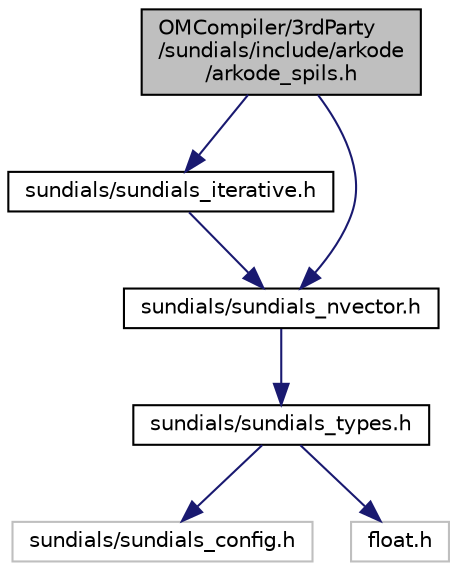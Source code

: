 digraph "OMCompiler/3rdParty/sundials/include/arkode/arkode_spils.h"
{
  edge [fontname="Helvetica",fontsize="10",labelfontname="Helvetica",labelfontsize="10"];
  node [fontname="Helvetica",fontsize="10",shape=record];
  Node0 [label="OMCompiler/3rdParty\l/sundials/include/arkode\l/arkode_spils.h",height=0.2,width=0.4,color="black", fillcolor="grey75", style="filled", fontcolor="black"];
  Node0 -> Node1 [color="midnightblue",fontsize="10",style="solid",fontname="Helvetica"];
  Node1 [label="sundials/sundials_iterative.h",height=0.2,width=0.4,color="black", fillcolor="white", style="filled",URL="$d5/dfb/sundials__iterative_8h.html"];
  Node1 -> Node2 [color="midnightblue",fontsize="10",style="solid",fontname="Helvetica"];
  Node2 [label="sundials/sundials_nvector.h",height=0.2,width=0.4,color="black", fillcolor="white", style="filled",URL="$dc/dc8/sundials__nvector_8h.html"];
  Node2 -> Node3 [color="midnightblue",fontsize="10",style="solid",fontname="Helvetica"];
  Node3 [label="sundials/sundials_types.h",height=0.2,width=0.4,color="black", fillcolor="white", style="filled",URL="$d5/d47/sundials__types_8h.html"];
  Node3 -> Node4 [color="midnightblue",fontsize="10",style="solid",fontname="Helvetica"];
  Node4 [label="sundials/sundials_config.h",height=0.2,width=0.4,color="grey75", fillcolor="white", style="filled"];
  Node3 -> Node5 [color="midnightblue",fontsize="10",style="solid",fontname="Helvetica"];
  Node5 [label="float.h",height=0.2,width=0.4,color="grey75", fillcolor="white", style="filled"];
  Node0 -> Node2 [color="midnightblue",fontsize="10",style="solid",fontname="Helvetica"];
}
